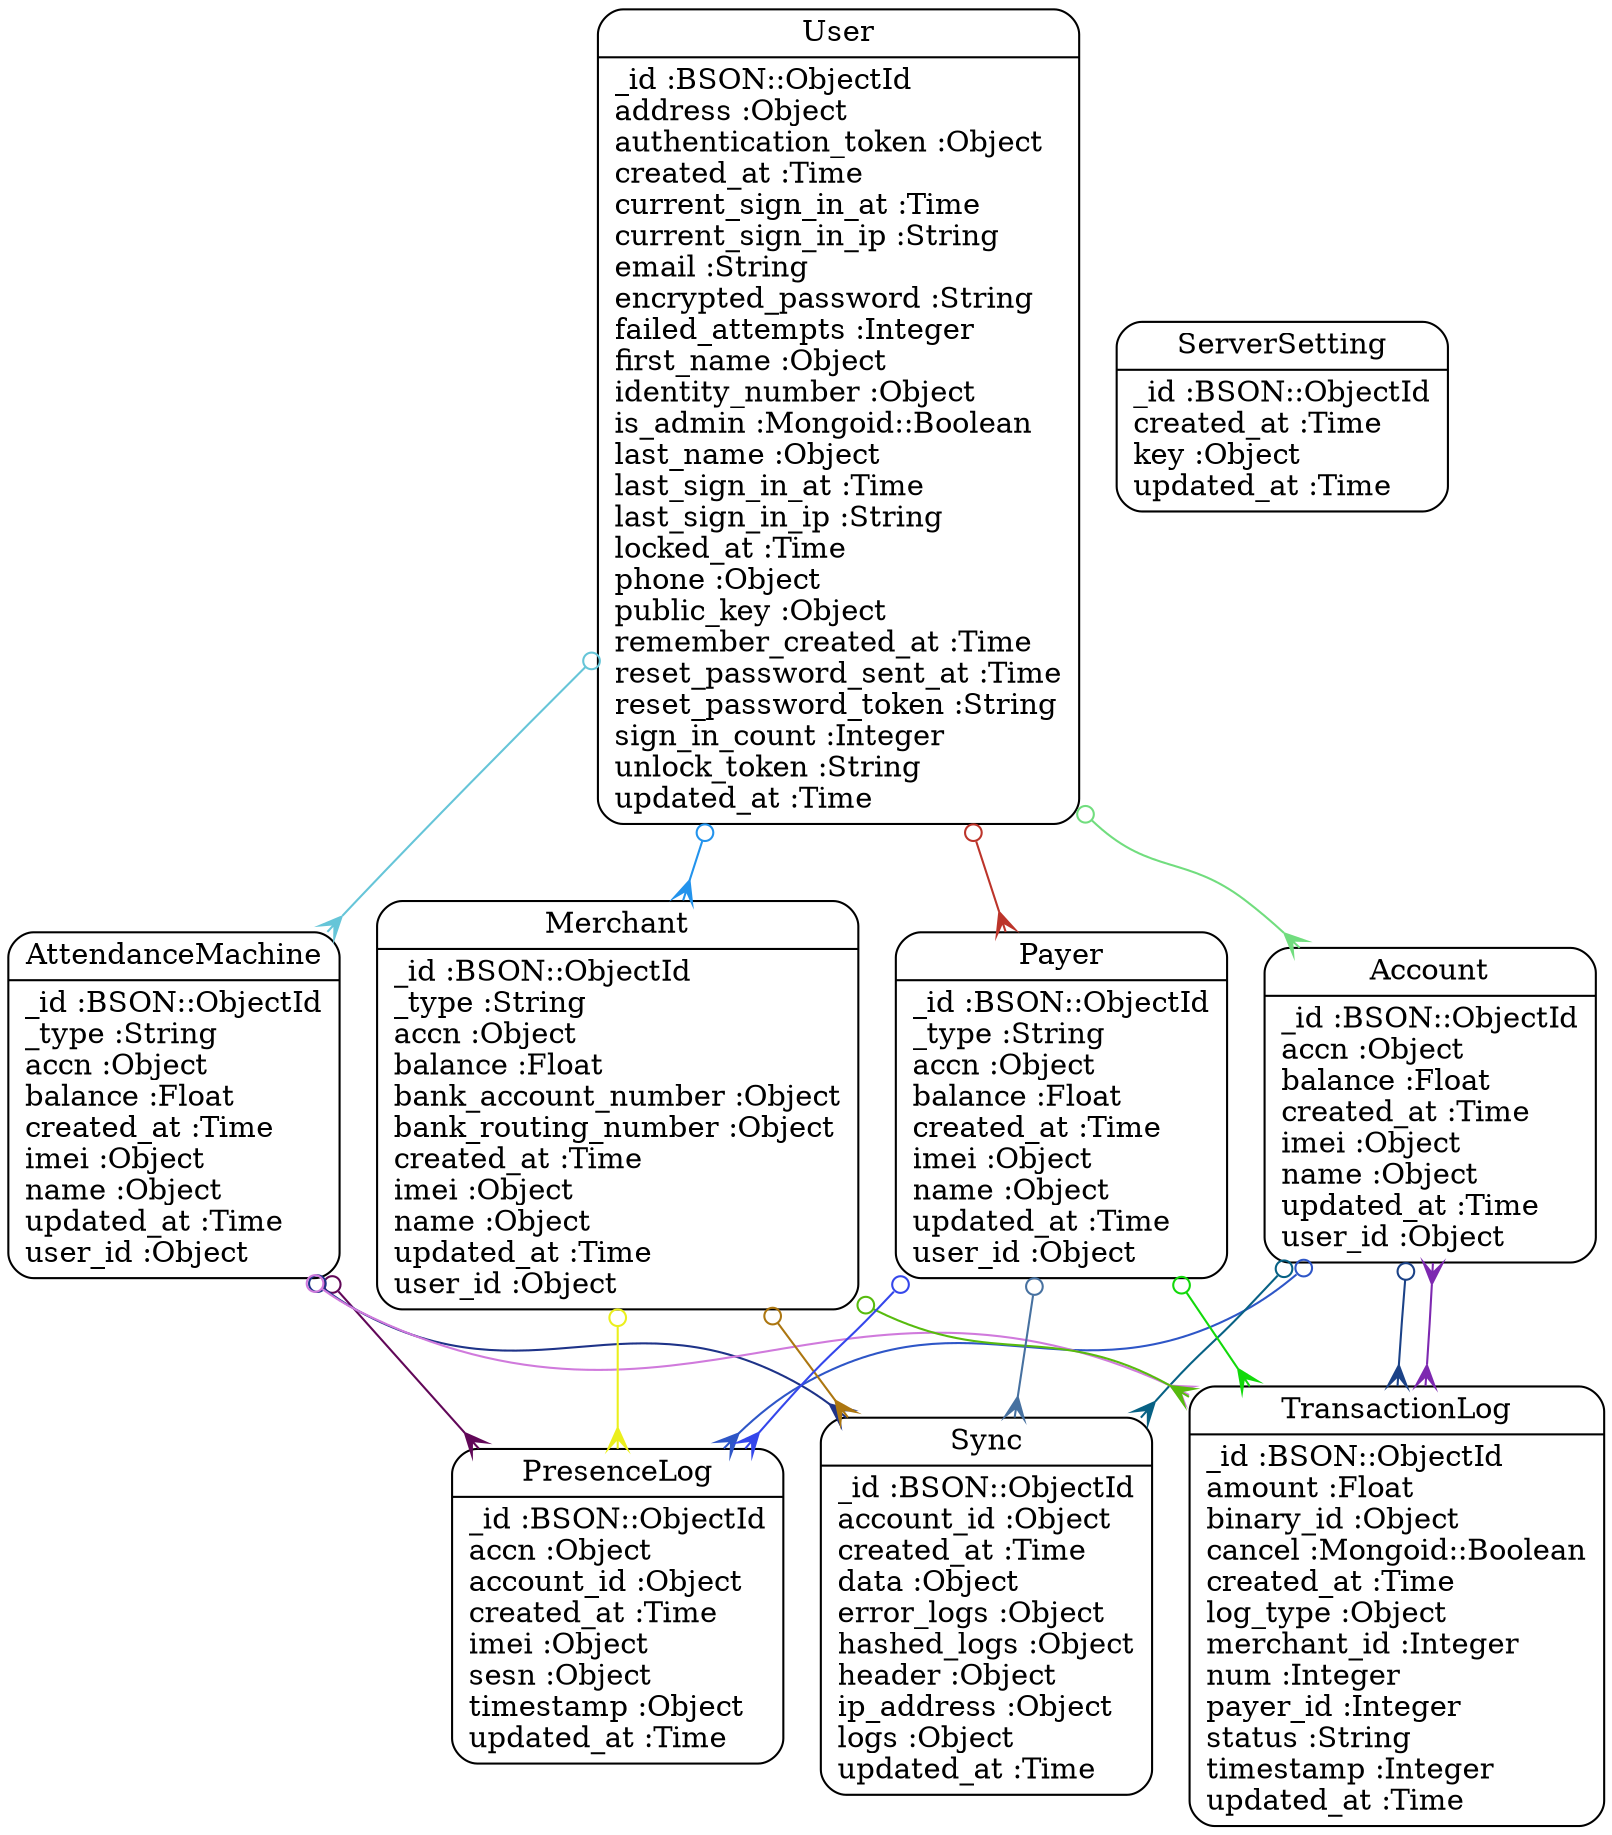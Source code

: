 digraph models_diagram {
	graph[overlap=false, splines=true]
	"Account" [shape=Mrecord, label="{Account|_id :BSON::ObjectId\laccn :Object\lbalance :Float\lcreated_at :Time\limei :Object\lname :Object\lupdated_at :Time\luser_id :Object\l}"]
	"AttendanceMachine" [shape=Mrecord, label="{AttendanceMachine|_id :BSON::ObjectId\l_type :String\laccn :Object\lbalance :Float\lcreated_at :Time\limei :Object\lname :Object\lupdated_at :Time\luser_id :Object\l}"]
	"Merchant" [shape=Mrecord, label="{Merchant|_id :BSON::ObjectId\l_type :String\laccn :Object\lbalance :Float\lbank_account_number :Object\lbank_routing_number :Object\lcreated_at :Time\limei :Object\lname :Object\lupdated_at :Time\luser_id :Object\l}"]
	"Payer" [shape=Mrecord, label="{Payer|_id :BSON::ObjectId\l_type :String\laccn :Object\lbalance :Float\lcreated_at :Time\limei :Object\lname :Object\lupdated_at :Time\luser_id :Object\l}"]
	"PresenceLog" [shape=Mrecord, label="{PresenceLog|_id :BSON::ObjectId\laccn :Object\laccount_id :Object\lcreated_at :Time\limei :Object\lsesn :Object\ltimestamp :Object\lupdated_at :Time\l}"]
	"ServerSetting" [shape=Mrecord, label="{ServerSetting|_id :BSON::ObjectId\lcreated_at :Time\lkey :Object\lupdated_at :Time\l}"]
	"Sync" [shape=Mrecord, label="{Sync|_id :BSON::ObjectId\laccount_id :Object\lcreated_at :Time\ldata :Object\lerror_logs :Object\lhashed_logs :Object\lheader :Object\lip_address :Object\llogs :Object\lupdated_at :Time\l}"]
	"TransactionLog" [shape=Mrecord, label="{TransactionLog|_id :BSON::ObjectId\lamount :Float\lbinary_id :Object\lcancel :Mongoid::Boolean\lcreated_at :Time\llog_type :Object\lmerchant_id :Integer\lnum :Integer\lpayer_id :Integer\lstatus :String\ltimestamp :Integer\lupdated_at :Time\l}"]
	"User" [shape=Mrecord, label="{User|_id :BSON::ObjectId\laddress :Object\lauthentication_token :Object\lcreated_at :Time\lcurrent_sign_in_at :Time\lcurrent_sign_in_ip :String\lemail :String\lencrypted_password :String\lfailed_attempts :Integer\lfirst_name :Object\lidentity_number :Object\lis_admin :Mongoid::Boolean\llast_name :Object\llast_sign_in_at :Time\llast_sign_in_ip :String\llocked_at :Time\lphone :Object\lpublic_key :Object\lremember_created_at :Time\lreset_password_sent_at :Time\lreset_password_token :String\lsign_in_count :Integer\lunlock_token :String\lupdated_at :Time\l}"]
	"Account" -> "TransactionLog" [arrowtail=odot, arrowhead=crow, dir=both color="#1B4287"]
	"Account" -> "PresenceLog" [arrowtail=odot, arrowhead=crow, dir=both color="#2E56C7"]
	"Account" -> "Sync" [arrowtail=odot, arrowhead=crow, dir=both color="#076184"]
	"AttendanceMachine" -> "TransactionLog" [arrowtail=odot, arrowhead=crow, dir=both color="#D07ADC"]
	"AttendanceMachine" -> "PresenceLog" [arrowtail=odot, arrowhead=crow, dir=both color="#610758"]
	"AttendanceMachine" -> "Sync" [arrowtail=odot, arrowhead=crow, dir=both color="#1E3388"]
	"Merchant" -> "TransactionLog" [arrowtail=odot, arrowhead=crow, dir=both color="#57BB0E"]
	"Merchant" -> "PresenceLog" [arrowtail=odot, arrowhead=crow, dir=both color="#EBEF1C"]
	"Merchant" -> "Sync" [arrowtail=odot, arrowhead=crow, dir=both color="#AC7610"]
	"Payer" -> "TransactionLog" [arrowtail=odot, arrowhead=crow, dir=both color="#12D90A"]
	"Payer" -> "PresenceLog" [arrowtail=odot, arrowhead=crow, dir=both color="#3446EB"]
	"Payer" -> "Sync" [arrowtail=odot, arrowhead=crow, dir=both color="#4771A0"]
	"TransactionLog" -> "Account" [arrowtail=crow, arrowhead=crow, dir=both color="#7D28B0"]
	"User" -> "Account" [arrowtail=odot, arrowhead=crow, dir=both color="#71DD7E"]
	"User" -> "Payer" [arrowtail=odot, arrowhead=crow, dir=both color="#BC342A"]
	"User" -> "Merchant" [arrowtail=odot, arrowhead=crow, dir=both color="#2393EC"]
	"User" -> "AttendanceMachine" [arrowtail=odot, arrowhead=crow, dir=both color="#66C5D8"]
}
